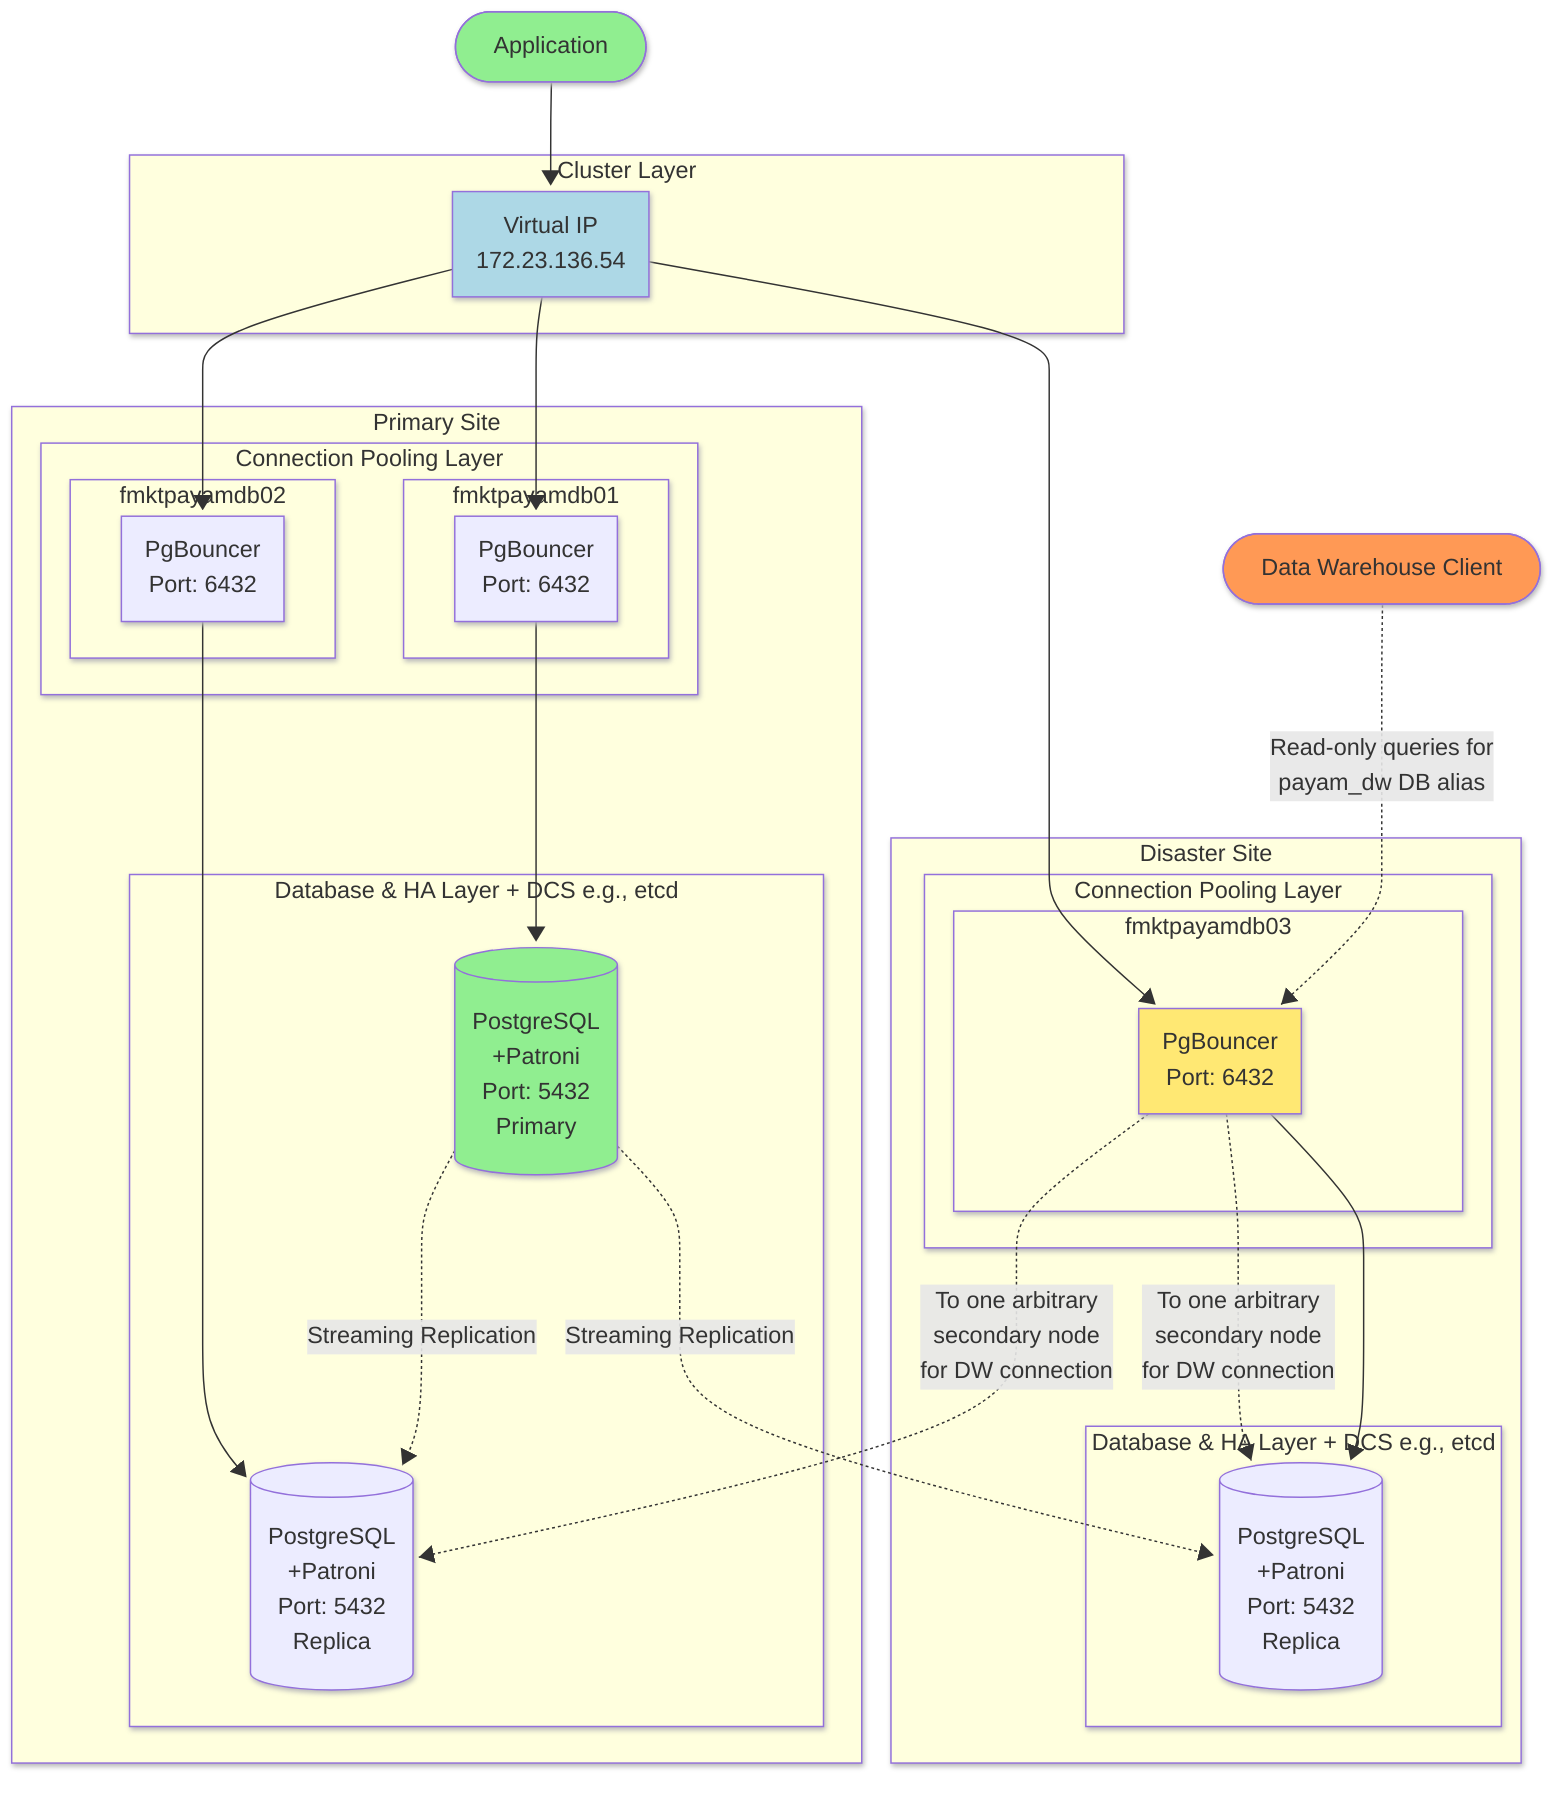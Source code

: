 ---
config:
  theme: mc
  look: neo
  layout: dagre
---
flowchart TD
 subgraph subGraph0["Cluster Layer"]
        VIP["Virtual IP<br>172.23.136.54"]
  end
 subgraph subGraph2["fmktpayamdb01"]
        PGB1["PgBouncer<br>Port: 6432"]
  end
 subgraph subGraph3["fmktpayamdb02"]
        PGB2["PgBouncer<br>Port: 6432"]
  end
 subgraph subGraph4["fmktpayamdb03"]
        PGB3["PgBouncer<br>Port: 6432"]
  end
 subgraph subGraph5["Connection Pooling Layer"]
        subGraph2
        subGraph3
 end 
 subgraph subGraph6["Connection Pooling Layer"]
        subGraph4
 end
 subgraph subGraph7["Primary Site"]
        subGraph5
        subGraph9

  end
 subgraph subGraph8["Disaster Site"]
        subGraph6
        subGraph10
  end
 subgraph subGraph9["Database & HA Layer + DCS e.g., etcd"]
        DB1[("PostgreSQL<br>+Patroni<br>Port: 5432<br>Primary")]
        DB2[("PostgreSQL<br>+Patroni<br>Port: 5432<br>Replica")]
  end 
  subgraph subGraph10["Database & HA Layer + DCS e.g., etcd"]
        DB3[("PostgreSQL<br>+Patroni<br>Port: 5432<br>Replica")]
  end
    VIP --> PGB1 & PGB2 & PGB3
    PGB1 --> DB1
    PGB2 --> DB2
    PGB3 -. To one arbitrary<br>secondary node<br>for DW connection .-> DB2 & DB3
    PGB3 --> DB3
    DB1 -. Streaming Replication .-> DB2 & DB3
    ClientDW(["Data Warehouse Client"]) -. "Read-only queries for<br>payam_dw DB alias" .-> PGB3
    ClientAPP(["Application"]) --> VIP
    subGraph5@{ shape: rounded}
    style VIP fill:#ADD8E6
    style PGB3 fill:#FFE873
    style DB1 fill:#90EE90
    style ClientDW fill:#F95
    style ClientAPP fill:#90EE90